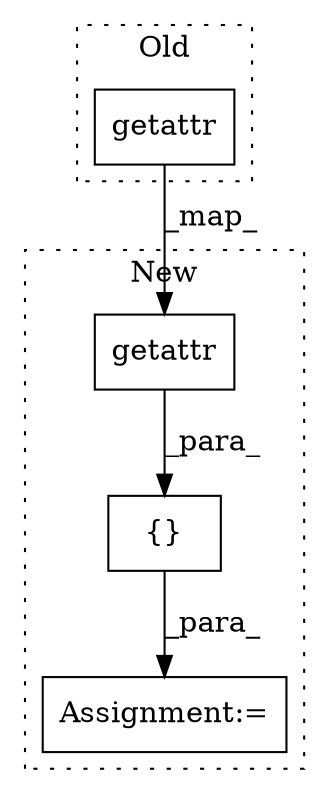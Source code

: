 digraph G {
subgraph cluster0 {
1 [label="getattr" a="32" s="5772,5801" l="8,1" shape="box"];
label = "Old";
style="dotted";
}
subgraph cluster1 {
2 [label="getattr" a="32" s="6444,6473" l="8,1" shape="box"];
3 [label="Assignment:=" a="7" s="6537" l="2" shape="box"];
4 [label="{}" a="4" s="6548,6550" l="1,1" shape="box"];
label = "New";
style="dotted";
}
1 -> 2 [label="_map_"];
2 -> 4 [label="_para_"];
4 -> 3 [label="_para_"];
}